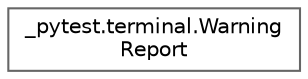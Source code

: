 digraph "Graphical Class Hierarchy"
{
 // LATEX_PDF_SIZE
  bgcolor="transparent";
  edge [fontname=Helvetica,fontsize=10,labelfontname=Helvetica,labelfontsize=10];
  node [fontname=Helvetica,fontsize=10,shape=box,height=0.2,width=0.4];
  rankdir="LR";
  Node0 [id="Node000000",label="_pytest.terminal.Warning\lReport",height=0.2,width=0.4,color="grey40", fillcolor="white", style="filled",URL="$class__pytest_1_1terminal_1_1_warning_report.html",tooltip=" "];
}
